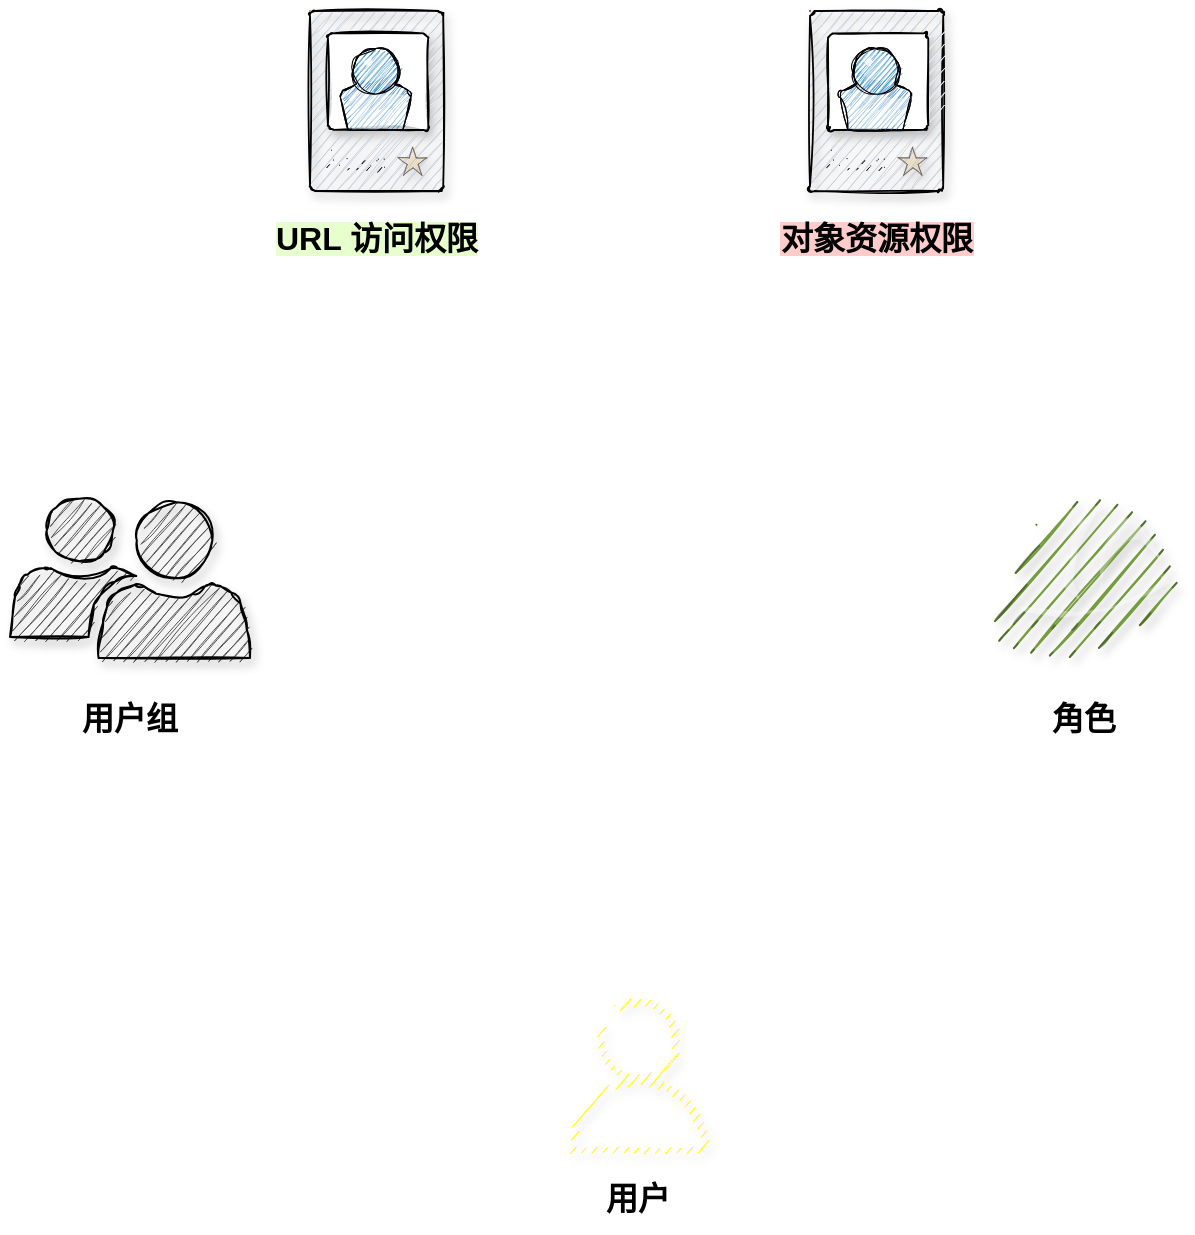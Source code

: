 <mxfile version="14.6.6" type="github">
  <diagram id="_dmhlKY-OVH1K_Ed6C6u" name="第 1 页">
    <mxGraphModel dx="990" dy="548" grid="1" gridSize="10" guides="1" tooltips="1" connect="1" arrows="1" fold="1" page="1" pageScale="1" pageWidth="827" pageHeight="1169" math="0" shadow="0">
      <root>
        <mxCell id="0" />
        <mxCell id="1" parent="0" />
        <mxCell id="-kuX9BFchEWkm1FDKS3O-17" value="" style="group" vertex="1" connectable="0" parent="1">
          <mxGeometry x="229.95" y="46.49" width="106.7" height="123.51" as="geometry" />
        </mxCell>
        <mxCell id="-kuX9BFchEWkm1FDKS3O-6" value="" style="verticalLabelPosition=bottom;aspect=fixed;html=1;verticalAlign=top;strokeColor=#82b366;align=center;outlineConnect=0;shape=mxgraph.citrix.access_card;shadow=1;sketch=1;fillColor=#d5e8d4;" vertex="1" parent="-kuX9BFchEWkm1FDKS3O-17">
          <mxGeometry x="20.05" width="66.6" height="90" as="geometry" />
        </mxCell>
        <mxCell id="-kuX9BFchEWkm1FDKS3O-14" value="&lt;b&gt;&lt;font style=&quot;font-size: 16px ; background-color: rgb(230 , 255 , 204)&quot;&gt;URL 访问权限&lt;/font&gt;&lt;/b&gt;" style="text;html=1;strokeColor=none;fillColor=none;align=center;verticalAlign=middle;whiteSpace=wrap;rounded=0;shadow=1;sketch=1;" vertex="1" parent="-kuX9BFchEWkm1FDKS3O-17">
          <mxGeometry y="103.51" width="106.7" height="20" as="geometry" />
        </mxCell>
        <mxCell id="-kuX9BFchEWkm1FDKS3O-18" value="" style="group" vertex="1" connectable="0" parent="1">
          <mxGeometry x="479.95" y="46.49" width="106.7" height="123.51" as="geometry" />
        </mxCell>
        <mxCell id="-kuX9BFchEWkm1FDKS3O-7" value="" style="verticalLabelPosition=bottom;aspect=fixed;html=1;verticalAlign=top;strokeColor=#b85450;align=center;outlineConnect=0;shape=mxgraph.citrix.access_card;shadow=1;sketch=1;fillColor=#f8cecc;" vertex="1" parent="-kuX9BFchEWkm1FDKS3O-18">
          <mxGeometry x="20.05" width="66.6" height="90" as="geometry" />
        </mxCell>
        <mxCell id="-kuX9BFchEWkm1FDKS3O-15" value="&lt;b&gt;&lt;font style=&quot;font-size: 16px ; background-color: rgb(255 , 204 , 204)&quot;&gt;对象资源权限&lt;/font&gt;&lt;/b&gt;" style="text;html=1;strokeColor=none;fillColor=none;align=center;verticalAlign=middle;whiteSpace=wrap;rounded=0;shadow=1;sketch=1;" vertex="1" parent="-kuX9BFchEWkm1FDKS3O-18">
          <mxGeometry y="103.51" width="106.7" height="20" as="geometry" />
        </mxCell>
        <mxCell id="-kuX9BFchEWkm1FDKS3O-19" value="" style="group" vertex="1" connectable="0" parent="1">
          <mxGeometry x="100" y="290" width="120" height="120" as="geometry" />
        </mxCell>
        <mxCell id="-kuX9BFchEWkm1FDKS3O-9" value="" style="pointerEvents=1;shadow=1;html=1;labelPosition=center;verticalLabelPosition=bottom;verticalAlign=top;align=center;fillColor=#505050;shape=mxgraph.mscae.intune.user_group;sketch=1;strokeWidth=1;" vertex="1" parent="-kuX9BFchEWkm1FDKS3O-19">
          <mxGeometry width="120" height="80" as="geometry" />
        </mxCell>
        <mxCell id="-kuX9BFchEWkm1FDKS3O-16" value="&lt;b&gt;&lt;font style=&quot;font-size: 16px&quot;&gt;用户组&lt;/font&gt;&lt;/b&gt;" style="text;html=1;strokeColor=none;fillColor=none;align=center;verticalAlign=middle;whiteSpace=wrap;rounded=0;shadow=1;sketch=1;" vertex="1" parent="-kuX9BFchEWkm1FDKS3O-19">
          <mxGeometry x="30" y="100" width="60" height="20" as="geometry" />
        </mxCell>
        <mxCell id="-kuX9BFchEWkm1FDKS3O-24" value="" style="group" vertex="1" connectable="0" parent="1">
          <mxGeometry x="590" y="290" width="94.5" height="120" as="geometry" />
        </mxCell>
        <mxCell id="-kuX9BFchEWkm1FDKS3O-10" value="" style="outlineConnect=0;dashed=0;verticalLabelPosition=bottom;verticalAlign=top;align=center;html=1;shape=mxgraph.aws3.role;fillColor=#759C3E;gradientColor=none;shadow=1;sketch=1;strokeColor=#000000;strokeWidth=2;" vertex="1" parent="-kuX9BFchEWkm1FDKS3O-24">
          <mxGeometry width="94.5" height="79.5" as="geometry" />
        </mxCell>
        <mxCell id="-kuX9BFchEWkm1FDKS3O-20" value="&lt;b&gt;&lt;font style=&quot;font-size: 16px&quot;&gt;角色&lt;/font&gt;&lt;/b&gt;" style="text;html=1;strokeColor=none;fillColor=none;align=center;verticalAlign=middle;whiteSpace=wrap;rounded=0;shadow=1;sketch=1;" vertex="1" parent="-kuX9BFchEWkm1FDKS3O-24">
          <mxGeometry x="27.25" y="100" width="40" height="20" as="geometry" />
        </mxCell>
        <mxCell id="-kuX9BFchEWkm1FDKS3O-26" value="" style="group" vertex="1" connectable="0" parent="1">
          <mxGeometry x="375" y="540" width="78" height="110" as="geometry" />
        </mxCell>
        <mxCell id="-kuX9BFchEWkm1FDKS3O-13" value="" style="outlineConnect=0;fontColor=#232F3E;gradientColor=none;dashed=0;verticalLabelPosition=bottom;verticalAlign=top;align=center;html=1;fontSize=12;fontStyle=0;aspect=fixed;pointerEvents=1;shape=mxgraph.aws4.user;shadow=1;sketch=1;fillColor=#FFFF00;" vertex="1" parent="-kuX9BFchEWkm1FDKS3O-26">
          <mxGeometry width="78" height="78" as="geometry" />
        </mxCell>
        <mxCell id="-kuX9BFchEWkm1FDKS3O-25" value="&lt;b&gt;&lt;font style=&quot;font-size: 16px&quot;&gt;用户&lt;/font&gt;&lt;/b&gt;" style="text;html=1;strokeColor=none;fillColor=none;align=center;verticalAlign=middle;whiteSpace=wrap;rounded=0;shadow=1;sketch=1;" vertex="1" parent="-kuX9BFchEWkm1FDKS3O-26">
          <mxGeometry x="19" y="90" width="40" height="20" as="geometry" />
        </mxCell>
      </root>
    </mxGraphModel>
  </diagram>
</mxfile>

